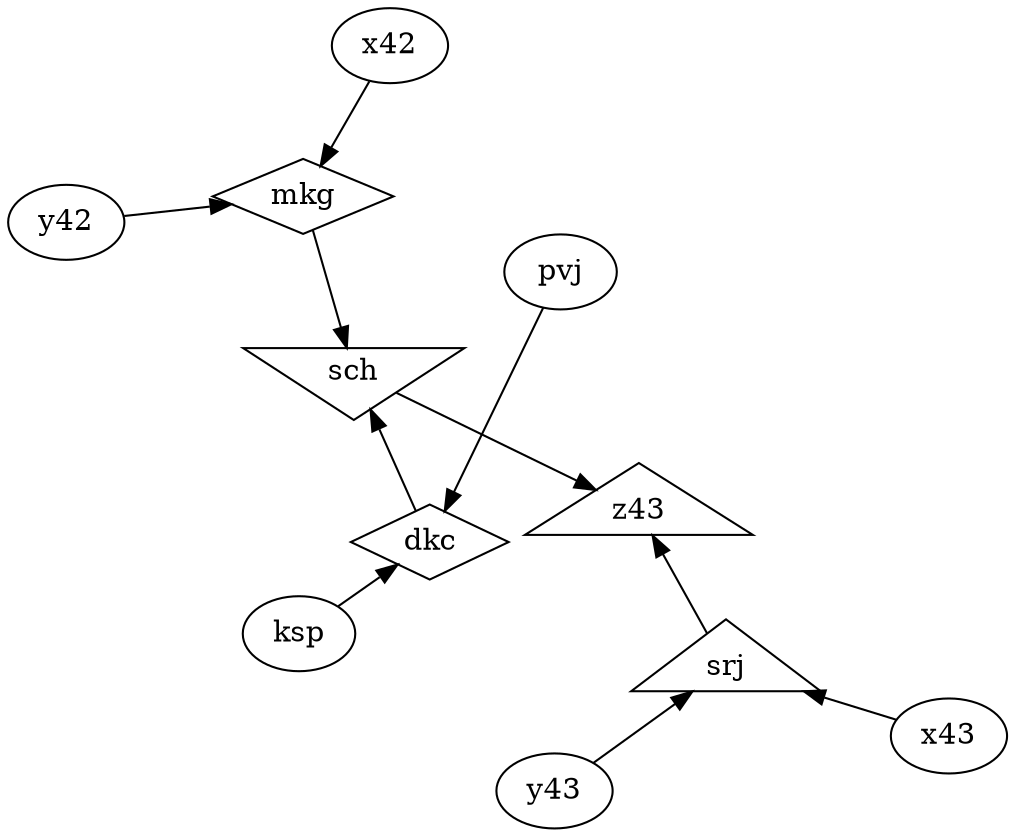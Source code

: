 digraph g1 {
  layout="fdp";
  overlap="false";
  splines="true";
  dkc [shape=diamond]
  pvj -> dkc
  ksp -> dkc
  mkg [shape=diamond]
  y42 -> mkg
  x42 -> mkg
  sch [shape=invtriangle]
  mkg -> sch
  dkc -> sch
  srj [shape=triangle]
  y43 -> srj
  x43 -> srj
  z43 [shape=triangle]
  srj -> z43
  sch -> z43
}

